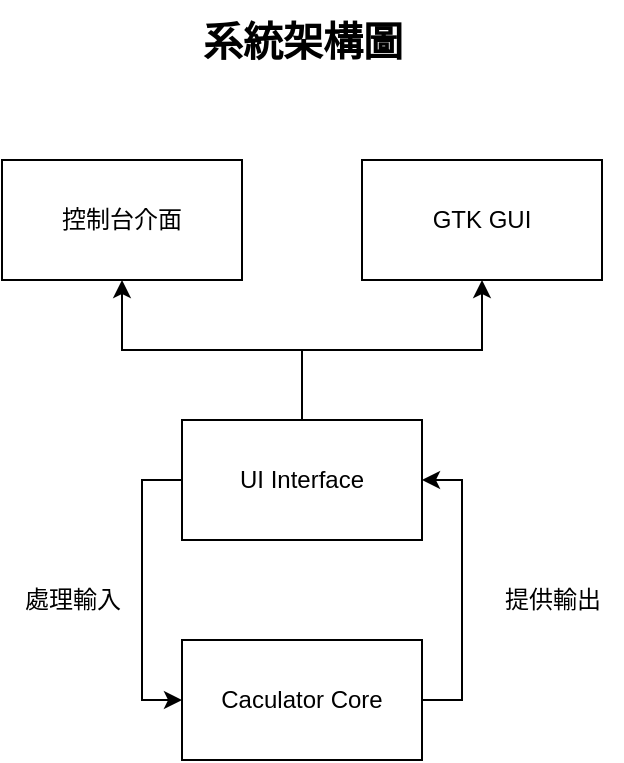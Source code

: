 <mxfile version="20.3.0" type="device"><diagram id="xmMiyPd3zTOB7Z3avmXt" name="第 1 页"><mxGraphModel dx="526" dy="937" grid="1" gridSize="10" guides="1" tooltips="1" connect="1" arrows="1" fold="1" page="1" pageScale="1" pageWidth="827" pageHeight="1169" math="0" shadow="0"><root><mxCell id="0"/><mxCell id="1" parent="0"/><mxCell id="_G304Zz4gV8HNLNAodXN-1" value="控制台介面" style="rounded=0;whiteSpace=wrap;html=1;" vertex="1" parent="1"><mxGeometry x="300" y="380" width="120" height="60" as="geometry"/></mxCell><mxCell id="_G304Zz4gV8HNLNAodXN-2" value="GTK GUI" style="rounded=0;whiteSpace=wrap;html=1;" vertex="1" parent="1"><mxGeometry x="480" y="380" width="120" height="60" as="geometry"/></mxCell><mxCell id="_G304Zz4gV8HNLNAodXN-5" style="edgeStyle=orthogonalEdgeStyle;rounded=0;orthogonalLoop=1;jettySize=auto;html=1;entryX=0.5;entryY=1;entryDx=0;entryDy=0;" edge="1" parent="1" source="_G304Zz4gV8HNLNAodXN-3" target="_G304Zz4gV8HNLNAodXN-1"><mxGeometry relative="1" as="geometry"/></mxCell><mxCell id="_G304Zz4gV8HNLNAodXN-11" style="edgeStyle=orthogonalEdgeStyle;rounded=0;orthogonalLoop=1;jettySize=auto;html=1;exitX=0;exitY=0.5;exitDx=0;exitDy=0;entryX=0;entryY=0.5;entryDx=0;entryDy=0;" edge="1" parent="1" source="_G304Zz4gV8HNLNAodXN-3" target="_G304Zz4gV8HNLNAodXN-4"><mxGeometry relative="1" as="geometry"/></mxCell><mxCell id="_G304Zz4gV8HNLNAodXN-3" value="UI Interface" style="rounded=0;whiteSpace=wrap;html=1;" vertex="1" parent="1"><mxGeometry x="390" y="510" width="120" height="60" as="geometry"/></mxCell><mxCell id="_G304Zz4gV8HNLNAodXN-4" value="Caculator Core" style="rounded=0;whiteSpace=wrap;html=1;" vertex="1" parent="1"><mxGeometry x="390" y="620" width="120" height="60" as="geometry"/></mxCell><mxCell id="_G304Zz4gV8HNLNAodXN-6" style="edgeStyle=orthogonalEdgeStyle;rounded=0;orthogonalLoop=1;jettySize=auto;html=1;entryX=0.5;entryY=1;entryDx=0;entryDy=0;exitX=0.5;exitY=0;exitDx=0;exitDy=0;" edge="1" parent="1" source="_G304Zz4gV8HNLNAodXN-3" target="_G304Zz4gV8HNLNAodXN-2"><mxGeometry relative="1" as="geometry"><mxPoint x="460" y="510" as="sourcePoint"/><mxPoint x="370" y="450" as="targetPoint"/></mxGeometry></mxCell><mxCell id="_G304Zz4gV8HNLNAodXN-12" style="edgeStyle=orthogonalEdgeStyle;rounded=0;orthogonalLoop=1;jettySize=auto;html=1;exitX=1;exitY=0.5;exitDx=0;exitDy=0;entryX=1;entryY=0.5;entryDx=0;entryDy=0;" edge="1" parent="1" source="_G304Zz4gV8HNLNAodXN-4" target="_G304Zz4gV8HNLNAodXN-3"><mxGeometry relative="1" as="geometry"><mxPoint x="400" y="550" as="sourcePoint"/><mxPoint x="400" y="660" as="targetPoint"/></mxGeometry></mxCell><mxCell id="_G304Zz4gV8HNLNAodXN-13" value="處理輸入" style="text;html=1;align=center;verticalAlign=middle;resizable=0;points=[];autosize=1;strokeColor=none;fillColor=none;" vertex="1" parent="1"><mxGeometry x="300" y="585" width="70" height="30" as="geometry"/></mxCell><mxCell id="_G304Zz4gV8HNLNAodXN-14" value="提供輸出" style="text;html=1;align=center;verticalAlign=middle;resizable=0;points=[];autosize=1;strokeColor=none;fillColor=none;" vertex="1" parent="1"><mxGeometry x="540" y="585" width="70" height="30" as="geometry"/></mxCell><mxCell id="_G304Zz4gV8HNLNAodXN-15" value="&lt;b&gt;&lt;font style=&quot;font-size: 20px;&quot;&gt;系統架構圖&lt;/font&gt;&lt;/b&gt;" style="text;html=1;align=center;verticalAlign=middle;resizable=0;points=[];autosize=1;strokeColor=none;fillColor=none;" vertex="1" parent="1"><mxGeometry x="390" y="300" width="120" height="40" as="geometry"/></mxCell></root></mxGraphModel></diagram></mxfile>